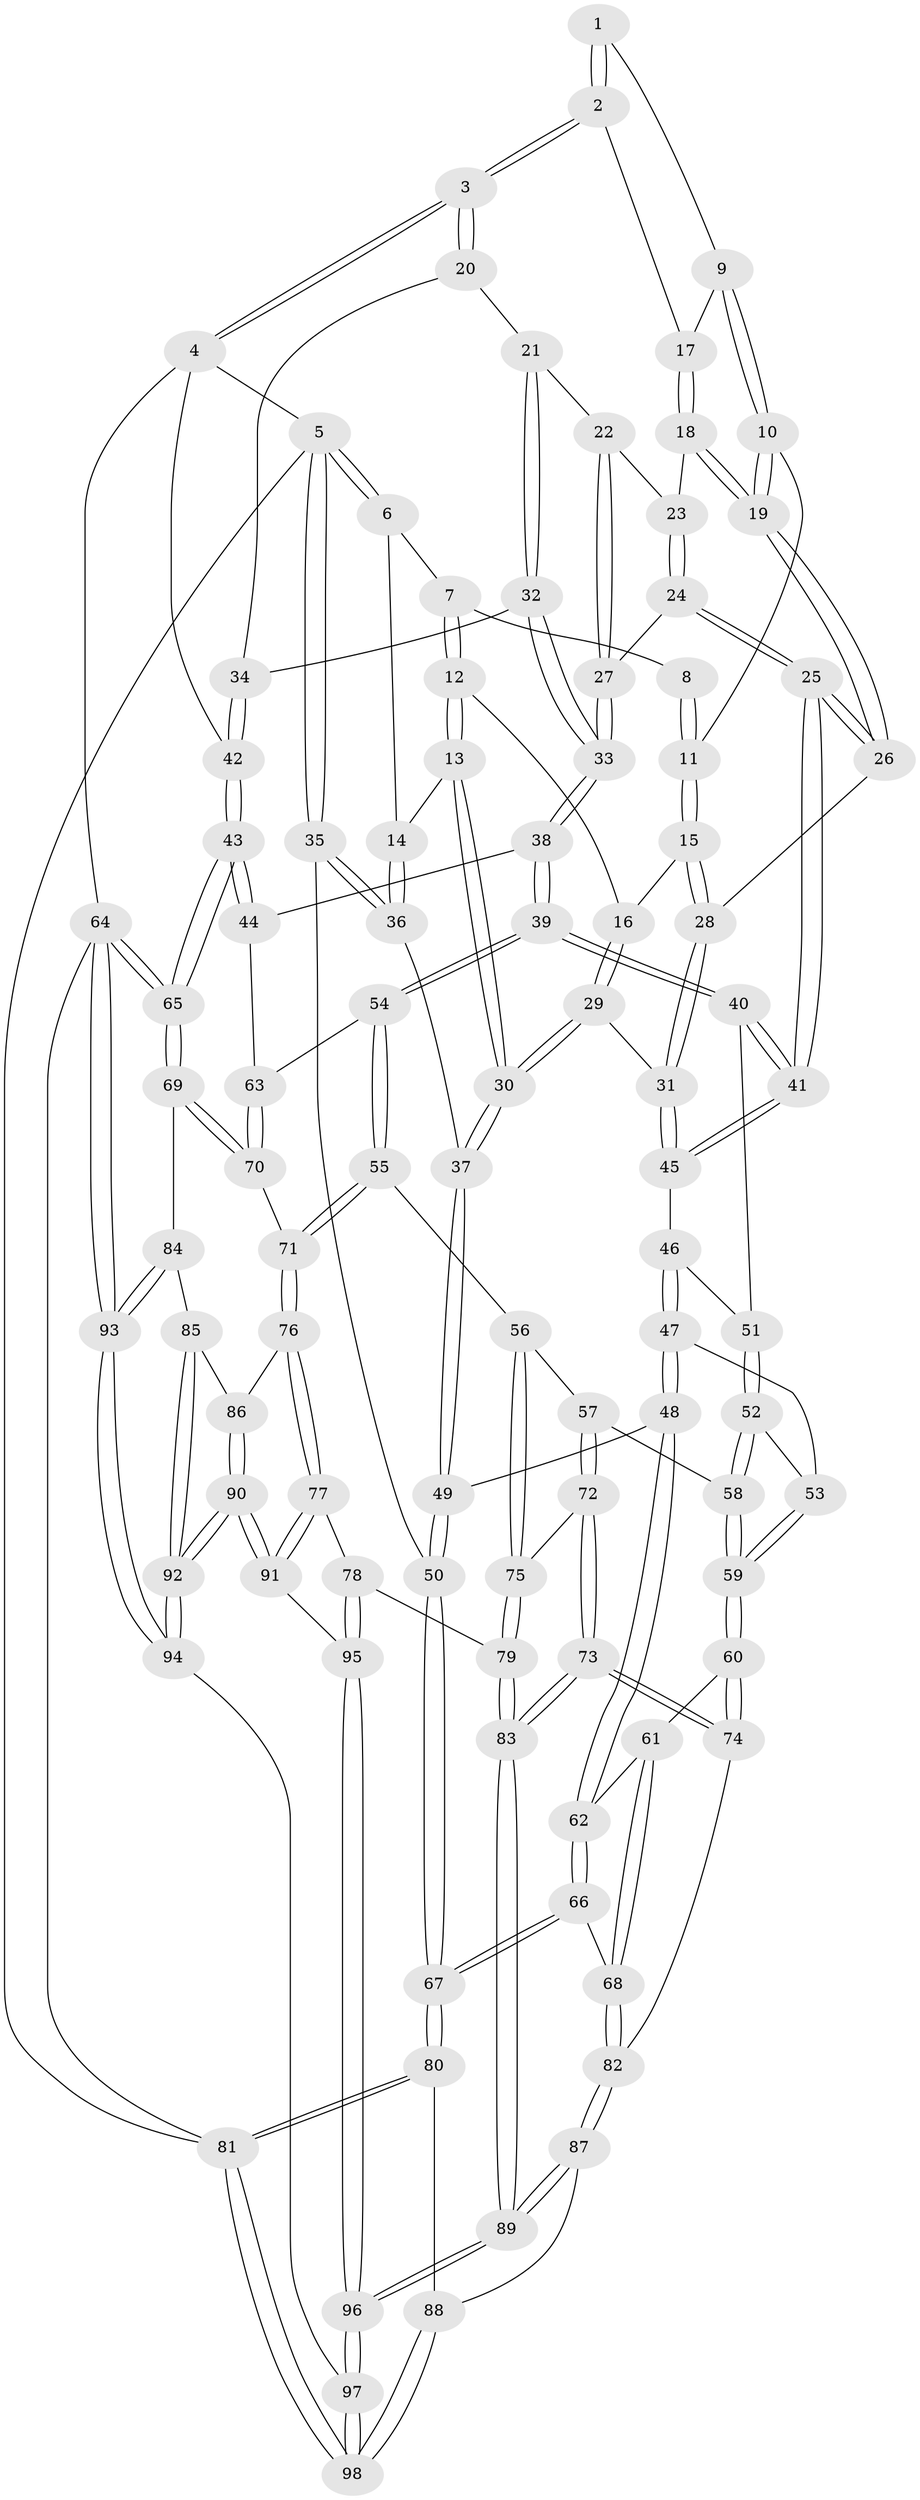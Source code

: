 // coarse degree distribution, {3: 0.1323529411764706, 4: 0.27941176470588236, 5: 0.4264705882352941, 6: 0.1323529411764706, 8: 0.029411764705882353}
// Generated by graph-tools (version 1.1) at 2025/05/03/04/25 22:05:32]
// undirected, 98 vertices, 242 edges
graph export_dot {
graph [start="1"]
  node [color=gray90,style=filled];
  1 [pos="+0.4529403898049924+0"];
  2 [pos="+0.8548428980855558+0"];
  3 [pos="+1+0"];
  4 [pos="+1+0"];
  5 [pos="+0+0"];
  6 [pos="+0.20439470057575776+0"];
  7 [pos="+0.30945294906271603+0"];
  8 [pos="+0.3721330451904842+0"];
  9 [pos="+0.564375867922694+0.04362225855513487"];
  10 [pos="+0.5571443238805662+0.11308449552189057"];
  11 [pos="+0.5023628409472571+0.09235436269240967"];
  12 [pos="+0.33719170881334254+0.10454341550082841"];
  13 [pos="+0.29919640060693964+0.13212202047656282"];
  14 [pos="+0.15664224918711828+0.1536769413486005"];
  15 [pos="+0.3748786272147073+0.11910312538372513"];
  16 [pos="+0.3373578027488629+0.10466959025413292"];
  17 [pos="+0.7641125800826895+0"];
  18 [pos="+0.7417312323727868+0.03744376743206502"];
  19 [pos="+0.5792174974150847+0.1458940068765603"];
  20 [pos="+0.9802357544851986+0.06101618197930373"];
  21 [pos="+0.8544188019312949+0.17062785678295422"];
  22 [pos="+0.783895508339376+0.13051456985864146"];
  23 [pos="+0.7521812025311434+0.07512499482665595"];
  24 [pos="+0.6627210892118318+0.248395584855596"];
  25 [pos="+0.599166598058629+0.27255913435642"];
  26 [pos="+0.575410640284+0.2477535176454784"];
  27 [pos="+0.7412642410268813+0.2393646613755059"];
  28 [pos="+0.4983113935568424+0.24786954457484753"];
  29 [pos="+0.3735851142011429+0.3033410395357438"];
  30 [pos="+0.2584830718076731+0.3083087766018043"];
  31 [pos="+0.39161448187786246+0.3103633505405775"];
  32 [pos="+0.8658725595438092+0.2816760674107903"];
  33 [pos="+0.8533330448648951+0.29124116373595577"];
  34 [pos="+0.9150877335111787+0.27934336557614114"];
  35 [pos="+0+0.17891816709211197"];
  36 [pos="+0.1261783521431193+0.17864380771926808"];
  37 [pos="+0.22767253774507853+0.32597784202801316"];
  38 [pos="+0.815338812668912+0.3970843452344665"];
  39 [pos="+0.7334452678029467+0.4628332252260926"];
  40 [pos="+0.620275894701898+0.3925207794082095"];
  41 [pos="+0.6192219720914278+0.38881255804034365"];
  42 [pos="+1+0.3358448016998949"];
  43 [pos="+1+0.44057598604873"];
  44 [pos="+1+0.46395164539996225"];
  45 [pos="+0.4008206227989147+0.3599643854925802"];
  46 [pos="+0.3986507060609937+0.41873339771023216"];
  47 [pos="+0.35259298163944086+0.4774422603330459"];
  48 [pos="+0.28890493879975787+0.48803351385130816"];
  49 [pos="+0.1949831773294671+0.40350358638843176"];
  50 [pos="+0+0.47322852433432105"];
  51 [pos="+0.5537273011479841+0.44726507043265"];
  52 [pos="+0.5196703661683106+0.5214768514653642"];
  53 [pos="+0.36769674749080294+0.4906742374479592"];
  54 [pos="+0.7413914417076886+0.5033103290730485"];
  55 [pos="+0.7067055664331052+0.6035403595627649"];
  56 [pos="+0.6454316749999828+0.62077053462889"];
  57 [pos="+0.5299632965120975+0.5861883480784645"];
  58 [pos="+0.5181962100553491+0.5737526383467025"];
  59 [pos="+0.42738112491254693+0.6075587294226076"];
  60 [pos="+0.3960471109606975+0.6568829992436303"];
  61 [pos="+0.2861101166617199+0.5331653722953809"];
  62 [pos="+0.28761780688223487+0.49446094503763494"];
  63 [pos="+0.8816683346451091+0.5635717998429755"];
  64 [pos="+1+1"];
  65 [pos="+1+0.7032943773610283"];
  66 [pos="+0.09417921594485572+0.6235544745160827"];
  67 [pos="+0+0.5808823790621338"];
  68 [pos="+0.2292094993193559+0.679407750558253"];
  69 [pos="+0.9597475824327708+0.7186935907355851"];
  70 [pos="+0.8978264067485653+0.6095657379320734"];
  71 [pos="+0.7391894368853054+0.6697997316936815"];
  72 [pos="+0.5204528355910697+0.678421479855386"];
  73 [pos="+0.4325787810597059+0.7746686169255046"];
  74 [pos="+0.3831765111225916+0.7133855997336966"];
  75 [pos="+0.5978583662208362+0.6973129320811907"];
  76 [pos="+0.7681895021626416+0.7530843617413681"];
  77 [pos="+0.6249277725398886+0.8119223530160827"];
  78 [pos="+0.615349104051165+0.8096216369292358"];
  79 [pos="+0.5997589681091877+0.8008663444011334"];
  80 [pos="+0+0.924097463745482"];
  81 [pos="+0+1"];
  82 [pos="+0.24276074036411519+0.6995357025566777"];
  83 [pos="+0.44084017111256935+0.7992167287067041"];
  84 [pos="+0.8812675006990167+0.7689418761461322"];
  85 [pos="+0.8057729538753595+0.7686427615714799"];
  86 [pos="+0.7752046659766457+0.7571241667766954"];
  87 [pos="+0.20373893657591938+0.8123749870631689"];
  88 [pos="+0.19012502377734633+0.820217009368658"];
  89 [pos="+0.3926456602489633+0.9318159383944052"];
  90 [pos="+0.694623005219987+0.9656723992932501"];
  91 [pos="+0.6747309996911667+0.9423855574333562"];
  92 [pos="+0.7699834959616751+1"];
  93 [pos="+1+1"];
  94 [pos="+0.8072377691783148+1"];
  95 [pos="+0.5558931833515014+0.9358389825491149"];
  96 [pos="+0.39920299317334706+1"];
  97 [pos="+0.37519750393025403+1"];
  98 [pos="+0.2534951496888669+1"];
  1 -- 2;
  1 -- 2;
  1 -- 9;
  2 -- 3;
  2 -- 3;
  2 -- 17;
  3 -- 4;
  3 -- 4;
  3 -- 20;
  3 -- 20;
  4 -- 5;
  4 -- 42;
  4 -- 64;
  5 -- 6;
  5 -- 6;
  5 -- 35;
  5 -- 35;
  5 -- 81;
  6 -- 7;
  6 -- 14;
  7 -- 8;
  7 -- 12;
  7 -- 12;
  8 -- 11;
  8 -- 11;
  9 -- 10;
  9 -- 10;
  9 -- 17;
  10 -- 11;
  10 -- 19;
  10 -- 19;
  11 -- 15;
  11 -- 15;
  12 -- 13;
  12 -- 13;
  12 -- 16;
  13 -- 14;
  13 -- 30;
  13 -- 30;
  14 -- 36;
  14 -- 36;
  15 -- 16;
  15 -- 28;
  15 -- 28;
  16 -- 29;
  16 -- 29;
  17 -- 18;
  17 -- 18;
  18 -- 19;
  18 -- 19;
  18 -- 23;
  19 -- 26;
  19 -- 26;
  20 -- 21;
  20 -- 34;
  21 -- 22;
  21 -- 32;
  21 -- 32;
  22 -- 23;
  22 -- 27;
  22 -- 27;
  23 -- 24;
  23 -- 24;
  24 -- 25;
  24 -- 25;
  24 -- 27;
  25 -- 26;
  25 -- 26;
  25 -- 41;
  25 -- 41;
  26 -- 28;
  27 -- 33;
  27 -- 33;
  28 -- 31;
  28 -- 31;
  29 -- 30;
  29 -- 30;
  29 -- 31;
  30 -- 37;
  30 -- 37;
  31 -- 45;
  31 -- 45;
  32 -- 33;
  32 -- 33;
  32 -- 34;
  33 -- 38;
  33 -- 38;
  34 -- 42;
  34 -- 42;
  35 -- 36;
  35 -- 36;
  35 -- 50;
  36 -- 37;
  37 -- 49;
  37 -- 49;
  38 -- 39;
  38 -- 39;
  38 -- 44;
  39 -- 40;
  39 -- 40;
  39 -- 54;
  39 -- 54;
  40 -- 41;
  40 -- 41;
  40 -- 51;
  41 -- 45;
  41 -- 45;
  42 -- 43;
  42 -- 43;
  43 -- 44;
  43 -- 44;
  43 -- 65;
  43 -- 65;
  44 -- 63;
  45 -- 46;
  46 -- 47;
  46 -- 47;
  46 -- 51;
  47 -- 48;
  47 -- 48;
  47 -- 53;
  48 -- 49;
  48 -- 62;
  48 -- 62;
  49 -- 50;
  49 -- 50;
  50 -- 67;
  50 -- 67;
  51 -- 52;
  51 -- 52;
  52 -- 53;
  52 -- 58;
  52 -- 58;
  53 -- 59;
  53 -- 59;
  54 -- 55;
  54 -- 55;
  54 -- 63;
  55 -- 56;
  55 -- 71;
  55 -- 71;
  56 -- 57;
  56 -- 75;
  56 -- 75;
  57 -- 58;
  57 -- 72;
  57 -- 72;
  58 -- 59;
  58 -- 59;
  59 -- 60;
  59 -- 60;
  60 -- 61;
  60 -- 74;
  60 -- 74;
  61 -- 62;
  61 -- 68;
  61 -- 68;
  62 -- 66;
  62 -- 66;
  63 -- 70;
  63 -- 70;
  64 -- 65;
  64 -- 65;
  64 -- 93;
  64 -- 93;
  64 -- 81;
  65 -- 69;
  65 -- 69;
  66 -- 67;
  66 -- 67;
  66 -- 68;
  67 -- 80;
  67 -- 80;
  68 -- 82;
  68 -- 82;
  69 -- 70;
  69 -- 70;
  69 -- 84;
  70 -- 71;
  71 -- 76;
  71 -- 76;
  72 -- 73;
  72 -- 73;
  72 -- 75;
  73 -- 74;
  73 -- 74;
  73 -- 83;
  73 -- 83;
  74 -- 82;
  75 -- 79;
  75 -- 79;
  76 -- 77;
  76 -- 77;
  76 -- 86;
  77 -- 78;
  77 -- 91;
  77 -- 91;
  78 -- 79;
  78 -- 95;
  78 -- 95;
  79 -- 83;
  79 -- 83;
  80 -- 81;
  80 -- 81;
  80 -- 88;
  81 -- 98;
  81 -- 98;
  82 -- 87;
  82 -- 87;
  83 -- 89;
  83 -- 89;
  84 -- 85;
  84 -- 93;
  84 -- 93;
  85 -- 86;
  85 -- 92;
  85 -- 92;
  86 -- 90;
  86 -- 90;
  87 -- 88;
  87 -- 89;
  87 -- 89;
  88 -- 98;
  88 -- 98;
  89 -- 96;
  89 -- 96;
  90 -- 91;
  90 -- 91;
  90 -- 92;
  90 -- 92;
  91 -- 95;
  92 -- 94;
  92 -- 94;
  93 -- 94;
  93 -- 94;
  94 -- 97;
  95 -- 96;
  95 -- 96;
  96 -- 97;
  96 -- 97;
  97 -- 98;
  97 -- 98;
}

